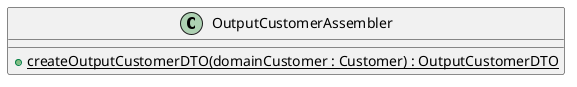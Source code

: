 @startuml
'https://plantuml.com/class-diagram

class OutputCustomerAssembler {

    + createOutputCustomerDTO(domainCustomer : Customer) : OutputCustomerDTO {static}
}

@enduml